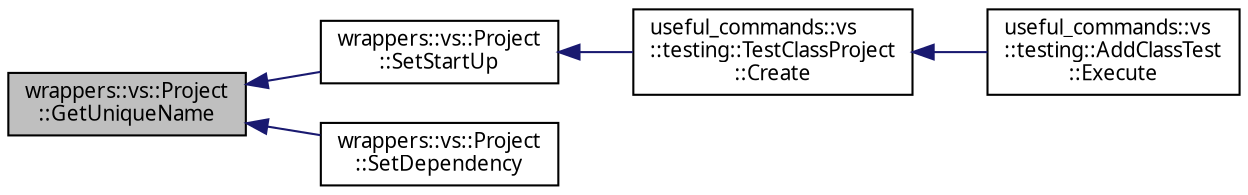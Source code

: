 digraph "wrappers::vs::Project::GetUniqueName"
{
 // INTERACTIVE_SVG=YES
  edge [fontname="Verdana",fontsize="10",labelfontname="Verdana",labelfontsize="10"];
  node [fontname="Verdana",fontsize="10",shape=record];
  rankdir="LR";
  Node1 [label="wrappers::vs::Project\l::GetUniqueName",height=0.2,width=0.4,color="black", fillcolor="grey75", style="filled", fontcolor="black"];
  Node1 -> Node2 [dir="back",color="midnightblue",fontsize="10",style="solid",fontname="Verdana"];
  Node2 [label="wrappers::vs::Project\l::SetStartUp",height=0.2,width=0.4,color="black", fillcolor="white", style="filled",URL="$classwrappers_1_1vs_1_1_project.html#abe091468f207dd79efdff99c29364bef",tooltip="Сделать проект проектом для запуска. "];
  Node2 -> Node3 [dir="back",color="midnightblue",fontsize="10",style="solid",fontname="Verdana"];
  Node3 [label="useful_commands::vs\l::testing::TestClassProject\l::Create",height=0.2,width=0.4,color="black", fillcolor="white", style="filled",URL="$classuseful__commands_1_1vs_1_1testing_1_1_test_class_project.html#a71546748829accc60c80109f29182dad",tooltip="Создание тестового проекта класса. "];
  Node3 -> Node4 [dir="back",color="midnightblue",fontsize="10",style="solid",fontname="Verdana"];
  Node4 [label="useful_commands::vs\l::testing::AddClassTest\l::Execute",height=0.2,width=0.4,color="black", fillcolor="white", style="filled",URL="$classuseful__commands_1_1vs_1_1testing_1_1_add_class_test.html#a793539ff864ab00599f8448d3aadd3a3",tooltip="Описание см. ICommand::Execute() "];
  Node1 -> Node5 [dir="back",color="midnightblue",fontsize="10",style="solid",fontname="Verdana"];
  Node5 [label="wrappers::vs::Project\l::SetDependency",height=0.2,width=0.4,color="black", fillcolor="white", style="filled",URL="$classwrappers_1_1vs_1_1_project.html#a95e6917efc95ded0b561223483b75cfc",tooltip="Установить зависимости проектов. "];
}
